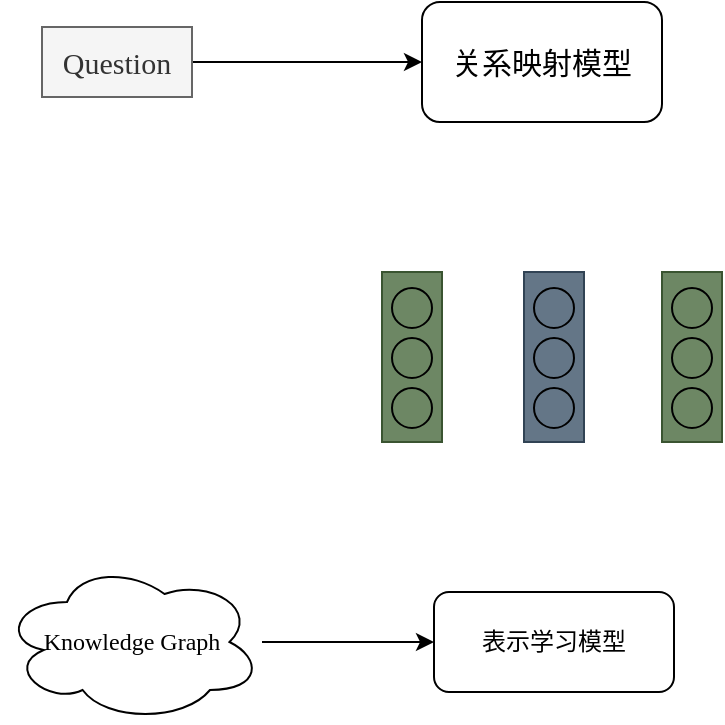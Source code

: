 <mxfile version="20.5.1" type="github">
  <diagram id="IfTFJkg9AgPDvEeqJ4sV" name="第 1 页">
    <mxGraphModel dx="1094" dy="744" grid="1" gridSize="10" guides="1" tooltips="1" connect="1" arrows="1" fold="1" page="1" pageScale="1" pageWidth="827" pageHeight="1169" math="0" shadow="0">
      <root>
        <mxCell id="0" />
        <mxCell id="1" parent="0" />
        <mxCell id="3BbyAPpDiJHyQR64XtiH-26" value="" style="group;fillColor=#6d8764;strokeColor=#3A5431;fontColor=#ffffff;fontFamily=Times New Roman;" vertex="1" connectable="0" parent="1">
          <mxGeometry x="300" y="255" width="30" height="85" as="geometry" />
        </mxCell>
        <mxCell id="3BbyAPpDiJHyQR64XtiH-2" value="" style="rounded=0;whiteSpace=wrap;html=1;fillColor=#6d8764;strokeColor=#3A5431;fontColor=#ffffff;fontFamily=Times New Roman;" vertex="1" parent="3BbyAPpDiJHyQR64XtiH-26">
          <mxGeometry width="30" height="85" as="geometry" />
        </mxCell>
        <mxCell id="3BbyAPpDiJHyQR64XtiH-5" value="" style="ellipse;whiteSpace=wrap;html=1;aspect=fixed;fillColor=#6d8764;fontColor=#ffffff;strokeColor=#000000;fontFamily=Times New Roman;" vertex="1" parent="3BbyAPpDiJHyQR64XtiH-26">
          <mxGeometry x="5" y="8" width="20" height="20" as="geometry" />
        </mxCell>
        <mxCell id="3BbyAPpDiJHyQR64XtiH-6" value="" style="ellipse;whiteSpace=wrap;html=1;aspect=fixed;fillColor=#6d8764;fontColor=#ffffff;strokeColor=#000000;fontFamily=Times New Roman;" vertex="1" parent="3BbyAPpDiJHyQR64XtiH-26">
          <mxGeometry x="5" y="33" width="20" height="20" as="geometry" />
        </mxCell>
        <mxCell id="3BbyAPpDiJHyQR64XtiH-7" value="" style="ellipse;whiteSpace=wrap;html=1;aspect=fixed;fillColor=#6d8764;fontColor=#ffffff;strokeColor=#000000;fontFamily=Times New Roman;" vertex="1" parent="3BbyAPpDiJHyQR64XtiH-26">
          <mxGeometry x="5" y="58" width="20" height="20" as="geometry" />
        </mxCell>
        <mxCell id="3BbyAPpDiJHyQR64XtiH-27" value="" style="group;fillColor=#647687;strokeColor=#314354;fontFamily=Times New Roman;" vertex="1" connectable="0" parent="1">
          <mxGeometry x="371" y="255" width="30" height="85" as="geometry" />
        </mxCell>
        <mxCell id="3BbyAPpDiJHyQR64XtiH-22" value="" style="rounded=0;whiteSpace=wrap;html=1;fillColor=#647687;strokeColor=#314354;fontFamily=Times New Roman;" vertex="1" parent="3BbyAPpDiJHyQR64XtiH-27">
          <mxGeometry width="30" height="85" as="geometry" />
        </mxCell>
        <mxCell id="3BbyAPpDiJHyQR64XtiH-23" value="" style="ellipse;whiteSpace=wrap;html=1;aspect=fixed;fillColor=#647687;strokeColor=#000000;fontFamily=Times New Roman;" vertex="1" parent="3BbyAPpDiJHyQR64XtiH-27">
          <mxGeometry x="5" y="8" width="20" height="20" as="geometry" />
        </mxCell>
        <mxCell id="3BbyAPpDiJHyQR64XtiH-24" value="" style="ellipse;whiteSpace=wrap;html=1;aspect=fixed;fillColor=#647687;strokeColor=#000000;fontFamily=Times New Roman;" vertex="1" parent="3BbyAPpDiJHyQR64XtiH-27">
          <mxGeometry x="5" y="33" width="20" height="20" as="geometry" />
        </mxCell>
        <mxCell id="3BbyAPpDiJHyQR64XtiH-25" value="" style="ellipse;whiteSpace=wrap;html=1;aspect=fixed;fillColor=#647687;strokeColor=#000000;fontFamily=Times New Roman;" vertex="1" parent="3BbyAPpDiJHyQR64XtiH-27">
          <mxGeometry x="5" y="58" width="20" height="20" as="geometry" />
        </mxCell>
        <mxCell id="3BbyAPpDiJHyQR64XtiH-28" value="" style="group;fillColor=#6d8764;strokeColor=#3A5431;fontFamily=Times New Roman;" vertex="1" connectable="0" parent="1">
          <mxGeometry x="440" y="255" width="30" height="85" as="geometry" />
        </mxCell>
        <mxCell id="3BbyAPpDiJHyQR64XtiH-29" value="" style="rounded=0;whiteSpace=wrap;html=1;fillColor=#6d8764;strokeColor=#3A5431;fontFamily=Times New Roman;" vertex="1" parent="3BbyAPpDiJHyQR64XtiH-28">
          <mxGeometry width="30" height="85" as="geometry" />
        </mxCell>
        <mxCell id="3BbyAPpDiJHyQR64XtiH-30" value="" style="ellipse;whiteSpace=wrap;html=1;aspect=fixed;fillColor=#6d8764;strokeColor=#000000;fontFamily=Times New Roman;" vertex="1" parent="3BbyAPpDiJHyQR64XtiH-28">
          <mxGeometry x="5" y="8" width="20" height="20" as="geometry" />
        </mxCell>
        <mxCell id="3BbyAPpDiJHyQR64XtiH-31" value="" style="ellipse;whiteSpace=wrap;html=1;aspect=fixed;fillColor=#6d8764;strokeColor=#000000;fontFamily=Times New Roman;" vertex="1" parent="3BbyAPpDiJHyQR64XtiH-28">
          <mxGeometry x="5" y="33" width="20" height="20" as="geometry" />
        </mxCell>
        <mxCell id="3BbyAPpDiJHyQR64XtiH-32" value="" style="ellipse;whiteSpace=wrap;html=1;aspect=fixed;fillColor=#6d8764;strokeColor=#000000;fontFamily=Times New Roman;" vertex="1" parent="3BbyAPpDiJHyQR64XtiH-28">
          <mxGeometry x="5" y="58" width="20" height="20" as="geometry" />
        </mxCell>
        <mxCell id="3BbyAPpDiJHyQR64XtiH-37" value="" style="edgeStyle=orthogonalEdgeStyle;rounded=0;orthogonalLoop=1;jettySize=auto;html=1;fontFamily=Times New Roman;" edge="1" parent="1" source="3BbyAPpDiJHyQR64XtiH-35" target="3BbyAPpDiJHyQR64XtiH-36">
          <mxGeometry relative="1" as="geometry" />
        </mxCell>
        <mxCell id="3BbyAPpDiJHyQR64XtiH-35" value="Knowledge Graph" style="ellipse;shape=cloud;whiteSpace=wrap;html=1;strokeColor=#000000;fontFamily=Times New Roman;" vertex="1" parent="1">
          <mxGeometry x="110" y="400" width="130" height="80" as="geometry" />
        </mxCell>
        <mxCell id="3BbyAPpDiJHyQR64XtiH-36" value="表示学习模型" style="rounded=1;whiteSpace=wrap;html=1;strokeColor=#000000;fontFamily=Times New Roman;" vertex="1" parent="1">
          <mxGeometry x="326" y="415" width="120" height="50" as="geometry" />
        </mxCell>
        <mxCell id="3BbyAPpDiJHyQR64XtiH-38" value="&lt;font style=&quot;font-size: 15px;&quot;&gt;关系映射模型&lt;/font&gt;" style="rounded=1;whiteSpace=wrap;html=1;strokeColor=#000000;fontFamily=Times New Roman;" vertex="1" parent="1">
          <mxGeometry x="320" y="120" width="120" height="60" as="geometry" />
        </mxCell>
        <mxCell id="3BbyAPpDiJHyQR64XtiH-40" value="" style="edgeStyle=orthogonalEdgeStyle;rounded=0;orthogonalLoop=1;jettySize=auto;html=1;fontFamily=Times New Roman;" edge="1" parent="1" source="3BbyAPpDiJHyQR64XtiH-39" target="3BbyAPpDiJHyQR64XtiH-38">
          <mxGeometry relative="1" as="geometry" />
        </mxCell>
        <mxCell id="3BbyAPpDiJHyQR64XtiH-39" value="&lt;font style=&quot;font-size: 15px;&quot;&gt;Question&lt;/font&gt;" style="rounded=0;whiteSpace=wrap;html=1;strokeColor=#666666;fillColor=#f5f5f5;fontColor=#333333;fontFamily=Times New Roman;" vertex="1" parent="1">
          <mxGeometry x="130" y="132.5" width="75" height="35" as="geometry" />
        </mxCell>
      </root>
    </mxGraphModel>
  </diagram>
</mxfile>
